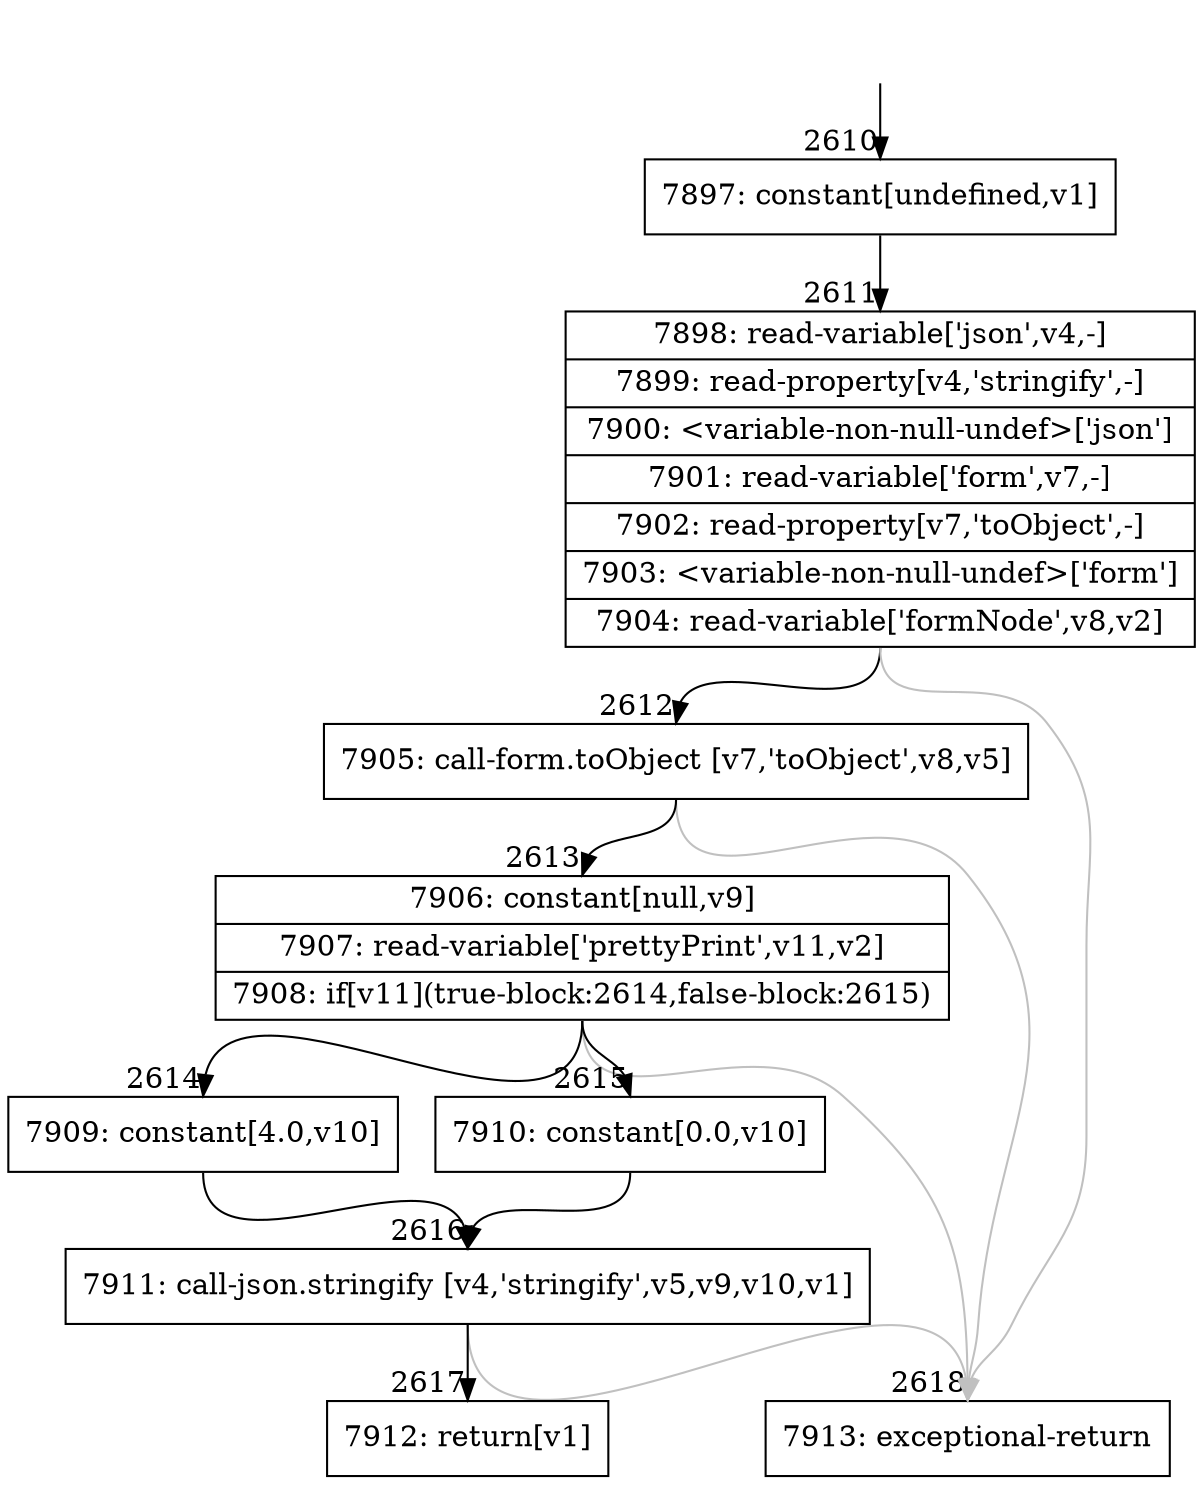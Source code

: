 digraph {
rankdir="TD"
BB_entry153[shape=none,label=""];
BB_entry153 -> BB2610 [tailport=s, headport=n, headlabel="    2610"]
BB2610 [shape=record label="{7897: constant[undefined,v1]}" ] 
BB2610 -> BB2611 [tailport=s, headport=n, headlabel="      2611"]
BB2611 [shape=record label="{7898: read-variable['json',v4,-]|7899: read-property[v4,'stringify',-]|7900: \<variable-non-null-undef\>['json']|7901: read-variable['form',v7,-]|7902: read-property[v7,'toObject',-]|7903: \<variable-non-null-undef\>['form']|7904: read-variable['formNode',v8,v2]}" ] 
BB2611 -> BB2612 [tailport=s, headport=n, headlabel="      2612"]
BB2611 -> BB2618 [tailport=s, headport=n, color=gray, headlabel="      2618"]
BB2612 [shape=record label="{7905: call-form.toObject [v7,'toObject',v8,v5]}" ] 
BB2612 -> BB2613 [tailport=s, headport=n, headlabel="      2613"]
BB2612 -> BB2618 [tailport=s, headport=n, color=gray]
BB2613 [shape=record label="{7906: constant[null,v9]|7907: read-variable['prettyPrint',v11,v2]|7908: if[v11](true-block:2614,false-block:2615)}" ] 
BB2613 -> BB2614 [tailport=s, headport=n, headlabel="      2614"]
BB2613 -> BB2615 [tailport=s, headport=n, headlabel="      2615"]
BB2613 -> BB2618 [tailport=s, headport=n, color=gray]
BB2614 [shape=record label="{7909: constant[4.0,v10]}" ] 
BB2614 -> BB2616 [tailport=s, headport=n, headlabel="      2616"]
BB2615 [shape=record label="{7910: constant[0.0,v10]}" ] 
BB2615 -> BB2616 [tailport=s, headport=n]
BB2616 [shape=record label="{7911: call-json.stringify [v4,'stringify',v5,v9,v10,v1]}" ] 
BB2616 -> BB2617 [tailport=s, headport=n, headlabel="      2617"]
BB2616 -> BB2618 [tailport=s, headport=n, color=gray]
BB2617 [shape=record label="{7912: return[v1]}" ] 
BB2618 [shape=record label="{7913: exceptional-return}" ] 
//#$~ 2854
}
